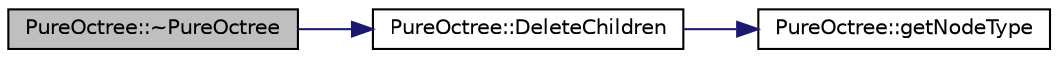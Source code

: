digraph "PureOctree::~PureOctree"
{
 // LATEX_PDF_SIZE
  edge [fontname="Helvetica",fontsize="10",labelfontname="Helvetica",labelfontsize="10"];
  node [fontname="Helvetica",fontsize="10",shape=record];
  rankdir="LR";
  Node1 [label="PureOctree::~PureOctree",height=0.2,width=0.4,color="black", fillcolor="grey75", style="filled", fontcolor="black",tooltip=" "];
  Node1 -> Node2 [color="midnightblue",fontsize="10",style="solid",fontname="Helvetica"];
  Node2 [label="PureOctree::DeleteChildren",height=0.2,width=0.4,color="black", fillcolor="white", style="filled",URL="$class_pure_octree.html#a30d90319560911d31f18508432773902",tooltip=" "];
  Node2 -> Node3 [color="midnightblue",fontsize="10",style="solid",fontname="Helvetica"];
  Node3 [label="PureOctree::getNodeType",height=0.2,width=0.4,color="black", fillcolor="white", style="filled",URL="$class_pure_octree.html#a08fbbc54ca6ffefce0710cb03b054303",tooltip="Gets the type of the octree node which depends on if the node has any objects or children nodes."];
}
